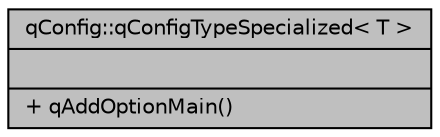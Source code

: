digraph "qConfig::qConfigTypeSpecialized&lt; T &gt;"
{
 // INTERACTIVE_SVG=YES
  bgcolor="transparent";
  edge [fontname="Helvetica",fontsize="10",labelfontname="Helvetica",labelfontsize="10"];
  node [fontname="Helvetica",fontsize="10",shape=record];
  Node1 [label="{qConfig::qConfigTypeSpecialized\< T \>\n||+ qAddOptionMain()\l}",height=0.2,width=0.4,color="black", fillcolor="grey75", style="filled", fontcolor="black"];
}
